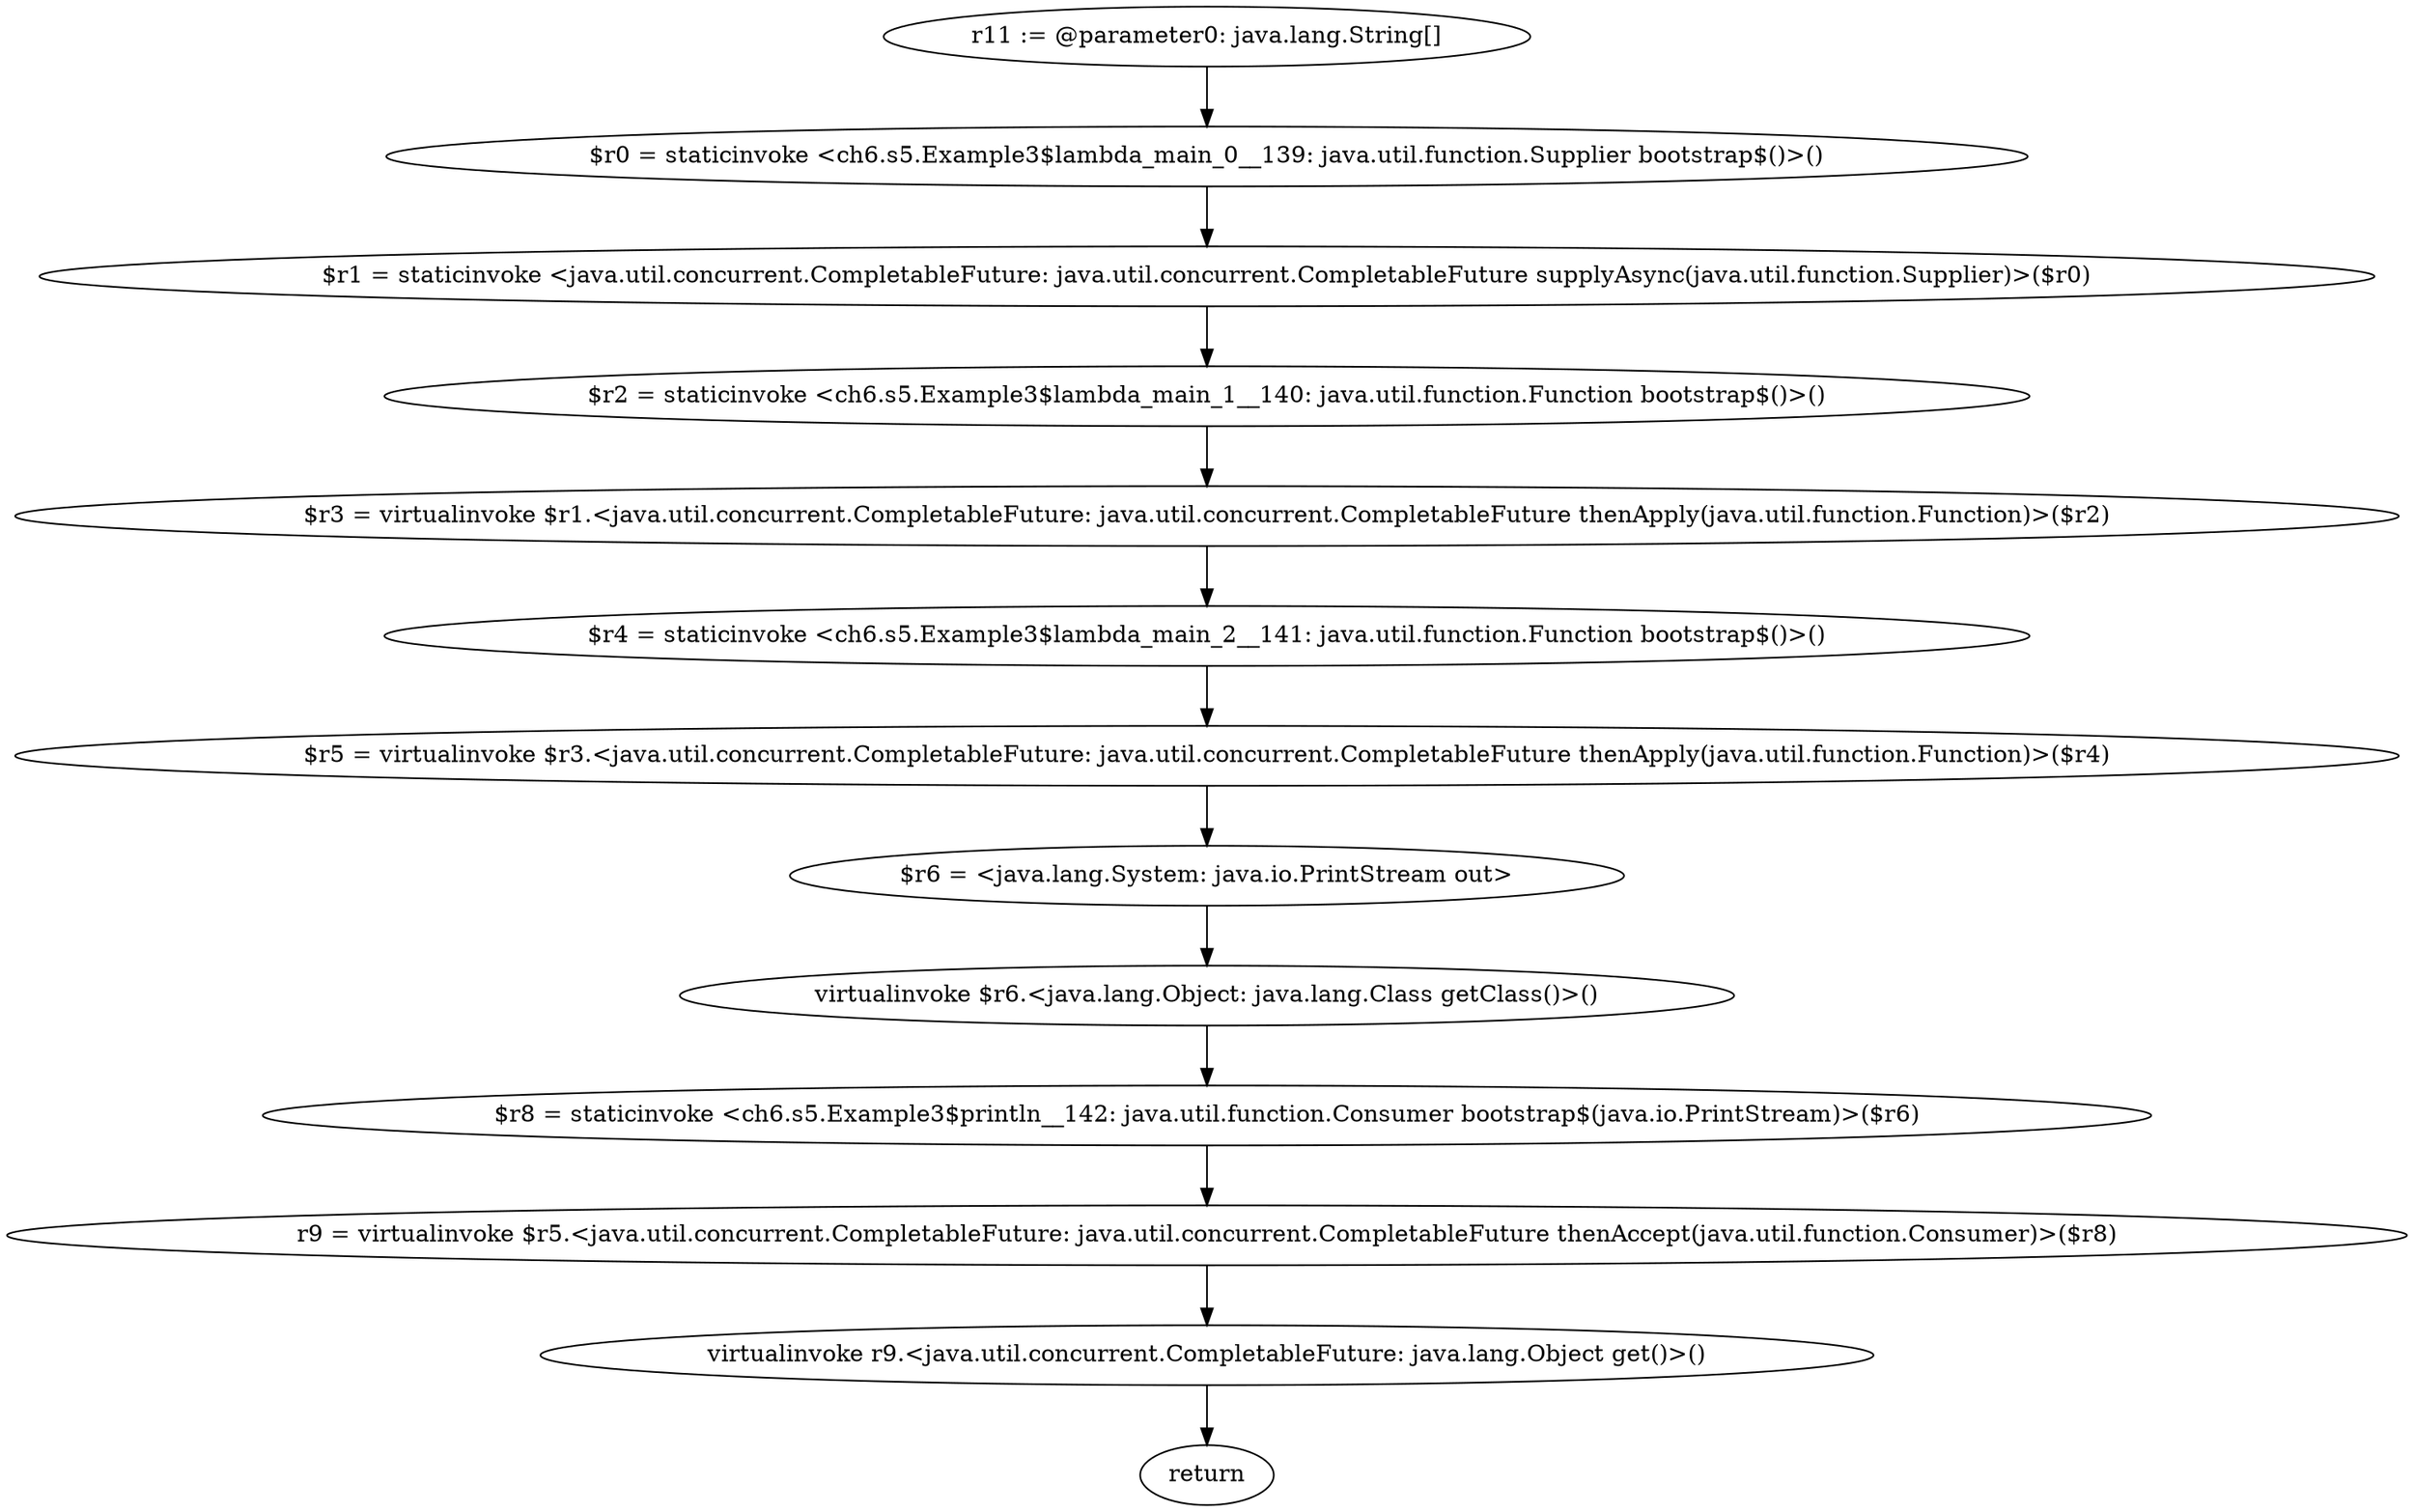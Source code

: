 digraph "unitGraph" {
    "r11 := @parameter0: java.lang.String[]"
    "$r0 = staticinvoke <ch6.s5.Example3$lambda_main_0__139: java.util.function.Supplier bootstrap$()>()"
    "$r1 = staticinvoke <java.util.concurrent.CompletableFuture: java.util.concurrent.CompletableFuture supplyAsync(java.util.function.Supplier)>($r0)"
    "$r2 = staticinvoke <ch6.s5.Example3$lambda_main_1__140: java.util.function.Function bootstrap$()>()"
    "$r3 = virtualinvoke $r1.<java.util.concurrent.CompletableFuture: java.util.concurrent.CompletableFuture thenApply(java.util.function.Function)>($r2)"
    "$r4 = staticinvoke <ch6.s5.Example3$lambda_main_2__141: java.util.function.Function bootstrap$()>()"
    "$r5 = virtualinvoke $r3.<java.util.concurrent.CompletableFuture: java.util.concurrent.CompletableFuture thenApply(java.util.function.Function)>($r4)"
    "$r6 = <java.lang.System: java.io.PrintStream out>"
    "virtualinvoke $r6.<java.lang.Object: java.lang.Class getClass()>()"
    "$r8 = staticinvoke <ch6.s5.Example3$println__142: java.util.function.Consumer bootstrap$(java.io.PrintStream)>($r6)"
    "r9 = virtualinvoke $r5.<java.util.concurrent.CompletableFuture: java.util.concurrent.CompletableFuture thenAccept(java.util.function.Consumer)>($r8)"
    "virtualinvoke r9.<java.util.concurrent.CompletableFuture: java.lang.Object get()>()"
    "return"
    "r11 := @parameter0: java.lang.String[]"->"$r0 = staticinvoke <ch6.s5.Example3$lambda_main_0__139: java.util.function.Supplier bootstrap$()>()";
    "$r0 = staticinvoke <ch6.s5.Example3$lambda_main_0__139: java.util.function.Supplier bootstrap$()>()"->"$r1 = staticinvoke <java.util.concurrent.CompletableFuture: java.util.concurrent.CompletableFuture supplyAsync(java.util.function.Supplier)>($r0)";
    "$r1 = staticinvoke <java.util.concurrent.CompletableFuture: java.util.concurrent.CompletableFuture supplyAsync(java.util.function.Supplier)>($r0)"->"$r2 = staticinvoke <ch6.s5.Example3$lambda_main_1__140: java.util.function.Function bootstrap$()>()";
    "$r2 = staticinvoke <ch6.s5.Example3$lambda_main_1__140: java.util.function.Function bootstrap$()>()"->"$r3 = virtualinvoke $r1.<java.util.concurrent.CompletableFuture: java.util.concurrent.CompletableFuture thenApply(java.util.function.Function)>($r2)";
    "$r3 = virtualinvoke $r1.<java.util.concurrent.CompletableFuture: java.util.concurrent.CompletableFuture thenApply(java.util.function.Function)>($r2)"->"$r4 = staticinvoke <ch6.s5.Example3$lambda_main_2__141: java.util.function.Function bootstrap$()>()";
    "$r4 = staticinvoke <ch6.s5.Example3$lambda_main_2__141: java.util.function.Function bootstrap$()>()"->"$r5 = virtualinvoke $r3.<java.util.concurrent.CompletableFuture: java.util.concurrent.CompletableFuture thenApply(java.util.function.Function)>($r4)";
    "$r5 = virtualinvoke $r3.<java.util.concurrent.CompletableFuture: java.util.concurrent.CompletableFuture thenApply(java.util.function.Function)>($r4)"->"$r6 = <java.lang.System: java.io.PrintStream out>";
    "$r6 = <java.lang.System: java.io.PrintStream out>"->"virtualinvoke $r6.<java.lang.Object: java.lang.Class getClass()>()";
    "virtualinvoke $r6.<java.lang.Object: java.lang.Class getClass()>()"->"$r8 = staticinvoke <ch6.s5.Example3$println__142: java.util.function.Consumer bootstrap$(java.io.PrintStream)>($r6)";
    "$r8 = staticinvoke <ch6.s5.Example3$println__142: java.util.function.Consumer bootstrap$(java.io.PrintStream)>($r6)"->"r9 = virtualinvoke $r5.<java.util.concurrent.CompletableFuture: java.util.concurrent.CompletableFuture thenAccept(java.util.function.Consumer)>($r8)";
    "r9 = virtualinvoke $r5.<java.util.concurrent.CompletableFuture: java.util.concurrent.CompletableFuture thenAccept(java.util.function.Consumer)>($r8)"->"virtualinvoke r9.<java.util.concurrent.CompletableFuture: java.lang.Object get()>()";
    "virtualinvoke r9.<java.util.concurrent.CompletableFuture: java.lang.Object get()>()"->"return";
}
